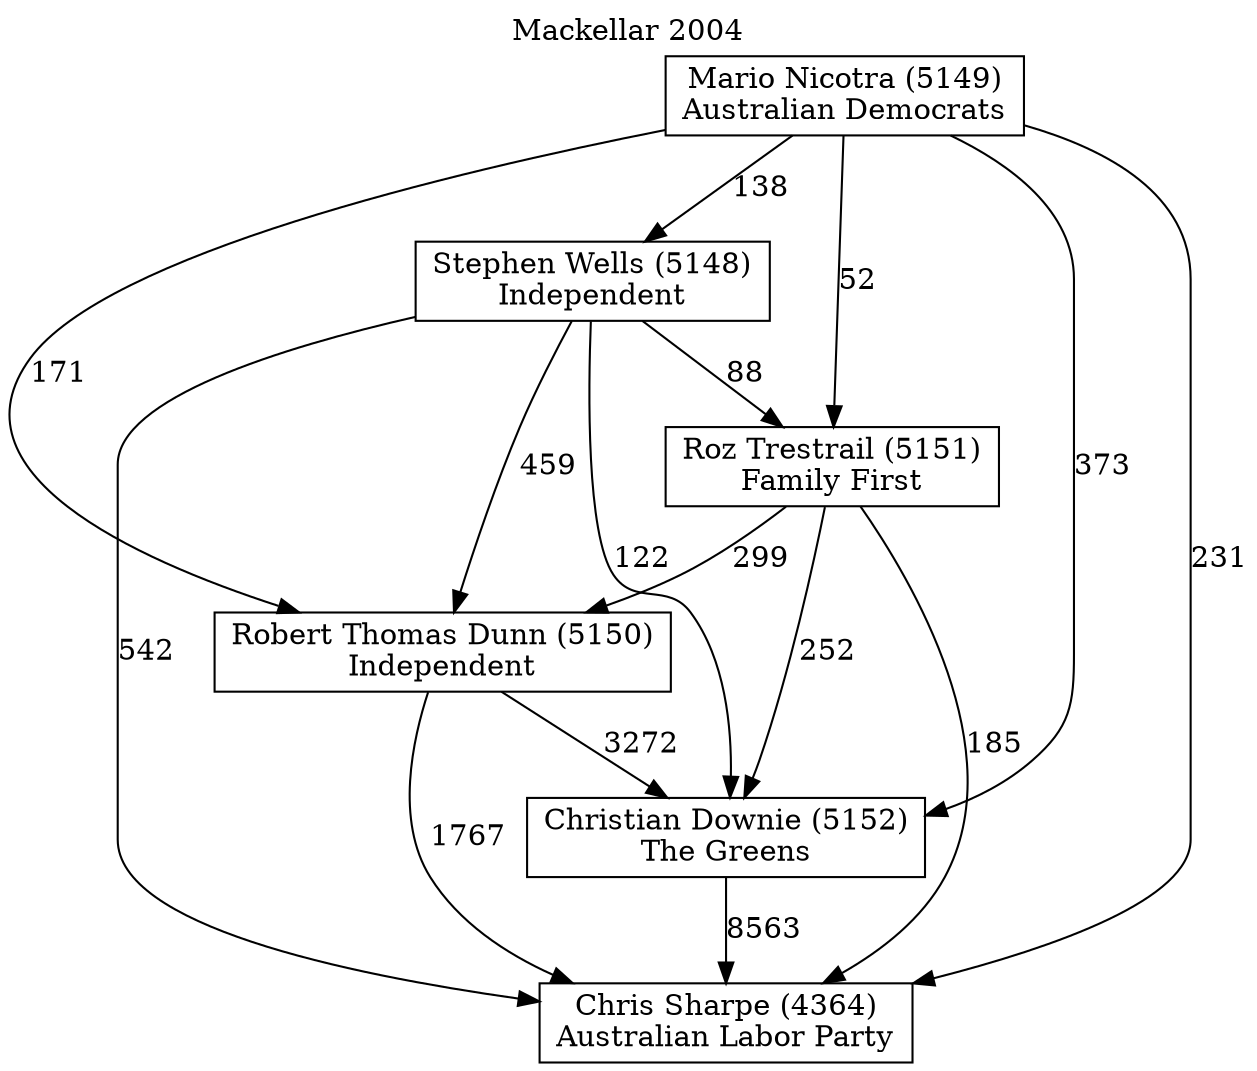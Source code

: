 // House preference flow
digraph "Chris Sharpe (4364)_Mackellar_2004" {
	graph [label="Mackellar 2004" labelloc=t mclimit=10]
	node [shape=box]
	"Chris Sharpe (4364)" [label="Chris Sharpe (4364)
Australian Labor Party"]
	"Christian Downie (5152)" [label="Christian Downie (5152)
The Greens"]
	"Mario Nicotra (5149)" [label="Mario Nicotra (5149)
Australian Democrats"]
	"Robert Thomas Dunn (5150)" [label="Robert Thomas Dunn (5150)
Independent"]
	"Roz Trestrail (5151)" [label="Roz Trestrail (5151)
Family First"]
	"Stephen Wells (5148)" [label="Stephen Wells (5148)
Independent"]
	"Christian Downie (5152)" -> "Chris Sharpe (4364)" [label=8563]
	"Mario Nicotra (5149)" -> "Chris Sharpe (4364)" [label=231]
	"Mario Nicotra (5149)" -> "Christian Downie (5152)" [label=373]
	"Mario Nicotra (5149)" -> "Robert Thomas Dunn (5150)" [label=171]
	"Mario Nicotra (5149)" -> "Roz Trestrail (5151)" [label=52]
	"Mario Nicotra (5149)" -> "Stephen Wells (5148)" [label=138]
	"Robert Thomas Dunn (5150)" -> "Chris Sharpe (4364)" [label=1767]
	"Robert Thomas Dunn (5150)" -> "Christian Downie (5152)" [label=3272]
	"Roz Trestrail (5151)" -> "Chris Sharpe (4364)" [label=185]
	"Roz Trestrail (5151)" -> "Christian Downie (5152)" [label=252]
	"Roz Trestrail (5151)" -> "Robert Thomas Dunn (5150)" [label=299]
	"Stephen Wells (5148)" -> "Chris Sharpe (4364)" [label=542]
	"Stephen Wells (5148)" -> "Christian Downie (5152)" [label=122]
	"Stephen Wells (5148)" -> "Robert Thomas Dunn (5150)" [label=459]
	"Stephen Wells (5148)" -> "Roz Trestrail (5151)" [label=88]
}
